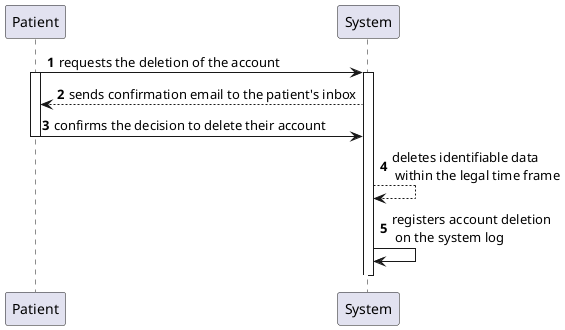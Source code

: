 @startuml
'https://plantuml.com/sequence-diagram

autonumber

participant Patient as PAT
participant System as SYS

PAT -> SYS : requests the deletion of the account
activate PAT
activate SYS

SYS --> PAT : sends confirmation email to the patient's inbox

PAT -> SYS : confirms the decision to delete their account
deactivate PAT

SYS --> SYS : deletes identifiable data\n within the legal time frame

SYS -> SYS : registers account deletion\n on the system log

autonumber stop
SYS -[#white]> PAT

deactivate SYS

@enduml